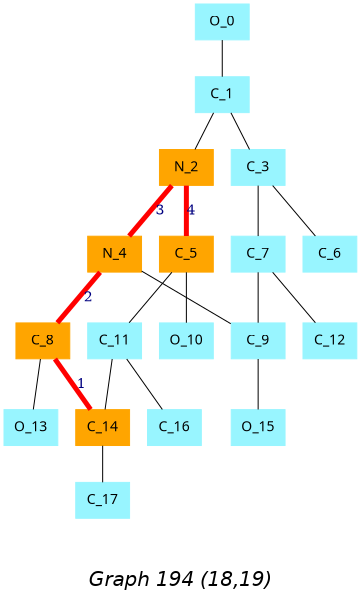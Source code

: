 graph "result" {
graph [ fontname="Helvetica-Oblique", fontsize=20,
label="\n\nGraph 194 (18,19)", size="4,4" ];
node [ label="\N", shape=box, sides=4, color=cadetblue1,
style=filled, fontname="Helvetica-Outline" ];
O_0;
C_1;
N_2 [color=orange];
C_3;
N_4 [color=orange];
C_5 [color=orange];
C_6;
C_7;
C_8 [color=orange];
C_9;
O_10;
C_11;
C_12;
O_13;
C_14 [color=orange];
O_15;
C_16;
C_17;
O_0 -- C_1;
C_1 -- N_2;
C_1 -- C_3;
N_2 -- N_4 [label="3", fontcolor=navy, color=red, style=bold, penwidth=5];
N_2 -- C_5 [label="4", fontcolor=navy, color=red, style=bold, penwidth=5];
C_3 -- C_6;
C_3 -- C_7;
N_4 -- C_8 [label="2", fontcolor=navy, color=red, style=bold, penwidth=5];
N_4 -- C_9;
C_5 -- O_10;
C_5 -- C_11;
C_7 -- C_9;
C_7 -- C_12;
C_8 -- O_13;
C_8 -- C_14 [label="1", fontcolor=navy, color=red, style=bold, penwidth=5];
C_9 -- O_15;
C_11 -- C_14;
C_11 -- C_16;
C_14 -- C_17;
}
